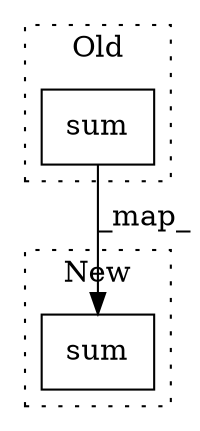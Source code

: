 digraph G {
subgraph cluster0 {
1 [label="sum" a="32" s="982" l="5" shape="box"];
label = "Old";
style="dotted";
}
subgraph cluster1 {
2 [label="sum" a="32" s="859,871" l="4,1" shape="box"];
label = "New";
style="dotted";
}
1 -> 2 [label="_map_"];
}